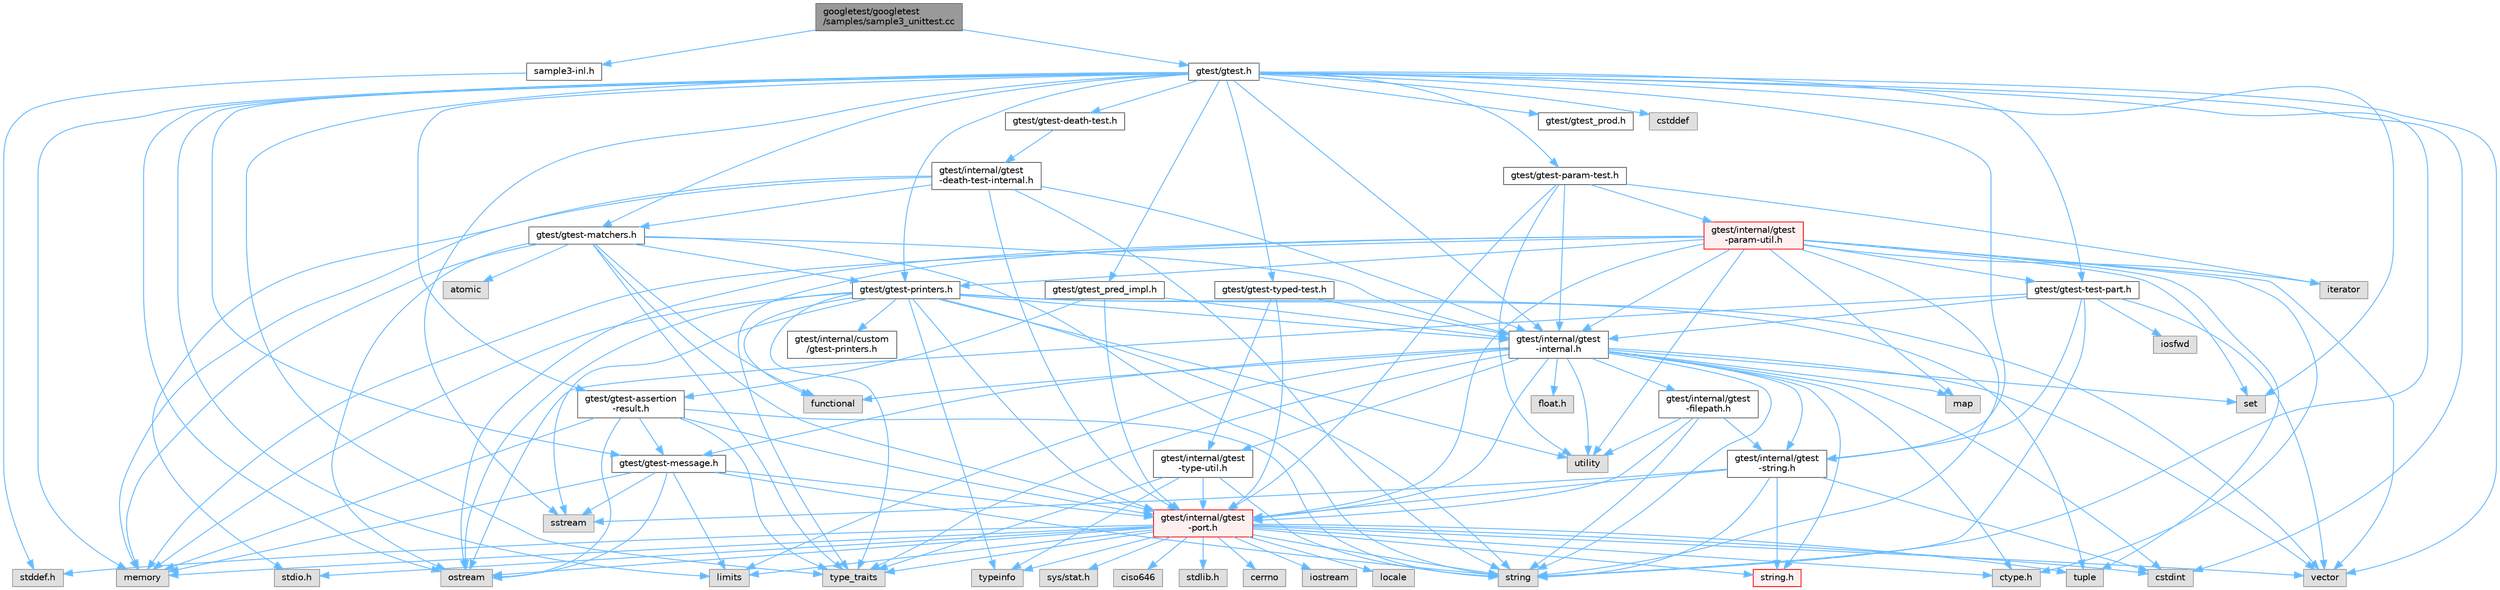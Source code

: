 digraph "googletest/googletest/samples/sample3_unittest.cc"
{
 // LATEX_PDF_SIZE
  bgcolor="transparent";
  edge [fontname=Helvetica,fontsize=10,labelfontname=Helvetica,labelfontsize=10];
  node [fontname=Helvetica,fontsize=10,shape=box,height=0.2,width=0.4];
  Node1 [id="Node000001",label="googletest/googletest\l/samples/sample3_unittest.cc",height=0.2,width=0.4,color="gray40", fillcolor="grey60", style="filled", fontcolor="black",tooltip=" "];
  Node1 -> Node2 [id="edge1_Node000001_Node000002",color="steelblue1",style="solid",tooltip=" "];
  Node2 [id="Node000002",label="sample3-inl.h",height=0.2,width=0.4,color="grey40", fillcolor="white", style="filled",URL="$sample3-inl_8h.html",tooltip=" "];
  Node2 -> Node3 [id="edge2_Node000002_Node000003",color="steelblue1",style="solid",tooltip=" "];
  Node3 [id="Node000003",label="stddef.h",height=0.2,width=0.4,color="grey60", fillcolor="#E0E0E0", style="filled",tooltip=" "];
  Node1 -> Node4 [id="edge3_Node000001_Node000004",color="steelblue1",style="solid",tooltip=" "];
  Node4 [id="Node000004",label="gtest/gtest.h",height=0.2,width=0.4,color="grey40", fillcolor="white", style="filled",URL="$gtest_8h.html",tooltip=" "];
  Node4 -> Node5 [id="edge4_Node000004_Node000005",color="steelblue1",style="solid",tooltip=" "];
  Node5 [id="Node000005",label="cstddef",height=0.2,width=0.4,color="grey60", fillcolor="#E0E0E0", style="filled",tooltip=" "];
  Node4 -> Node6 [id="edge5_Node000004_Node000006",color="steelblue1",style="solid",tooltip=" "];
  Node6 [id="Node000006",label="cstdint",height=0.2,width=0.4,color="grey60", fillcolor="#E0E0E0", style="filled",tooltip=" "];
  Node4 -> Node7 [id="edge6_Node000004_Node000007",color="steelblue1",style="solid",tooltip=" "];
  Node7 [id="Node000007",label="limits",height=0.2,width=0.4,color="grey60", fillcolor="#E0E0E0", style="filled",tooltip=" "];
  Node4 -> Node8 [id="edge7_Node000004_Node000008",color="steelblue1",style="solid",tooltip=" "];
  Node8 [id="Node000008",label="memory",height=0.2,width=0.4,color="grey60", fillcolor="#E0E0E0", style="filled",tooltip=" "];
  Node4 -> Node9 [id="edge8_Node000004_Node000009",color="steelblue1",style="solid",tooltip=" "];
  Node9 [id="Node000009",label="ostream",height=0.2,width=0.4,color="grey60", fillcolor="#E0E0E0", style="filled",tooltip=" "];
  Node4 -> Node10 [id="edge9_Node000004_Node000010",color="steelblue1",style="solid",tooltip=" "];
  Node10 [id="Node000010",label="set",height=0.2,width=0.4,color="grey60", fillcolor="#E0E0E0", style="filled",tooltip=" "];
  Node4 -> Node11 [id="edge10_Node000004_Node000011",color="steelblue1",style="solid",tooltip=" "];
  Node11 [id="Node000011",label="sstream",height=0.2,width=0.4,color="grey60", fillcolor="#E0E0E0", style="filled",tooltip=" "];
  Node4 -> Node12 [id="edge11_Node000004_Node000012",color="steelblue1",style="solid",tooltip=" "];
  Node12 [id="Node000012",label="string",height=0.2,width=0.4,color="grey60", fillcolor="#E0E0E0", style="filled",tooltip=" "];
  Node4 -> Node13 [id="edge12_Node000004_Node000013",color="steelblue1",style="solid",tooltip=" "];
  Node13 [id="Node000013",label="type_traits",height=0.2,width=0.4,color="grey60", fillcolor="#E0E0E0", style="filled",tooltip=" "];
  Node4 -> Node14 [id="edge13_Node000004_Node000014",color="steelblue1",style="solid",tooltip=" "];
  Node14 [id="Node000014",label="vector",height=0.2,width=0.4,color="grey60", fillcolor="#E0E0E0", style="filled",tooltip=" "];
  Node4 -> Node15 [id="edge14_Node000004_Node000015",color="steelblue1",style="solid",tooltip=" "];
  Node15 [id="Node000015",label="gtest/gtest-assertion\l-result.h",height=0.2,width=0.4,color="grey40", fillcolor="white", style="filled",URL="$gtest-assertion-result_8h.html",tooltip=" "];
  Node15 -> Node8 [id="edge15_Node000015_Node000008",color="steelblue1",style="solid",tooltip=" "];
  Node15 -> Node9 [id="edge16_Node000015_Node000009",color="steelblue1",style="solid",tooltip=" "];
  Node15 -> Node12 [id="edge17_Node000015_Node000012",color="steelblue1",style="solid",tooltip=" "];
  Node15 -> Node13 [id="edge18_Node000015_Node000013",color="steelblue1",style="solid",tooltip=" "];
  Node15 -> Node16 [id="edge19_Node000015_Node000016",color="steelblue1",style="solid",tooltip=" "];
  Node16 [id="Node000016",label="gtest/gtest-message.h",height=0.2,width=0.4,color="grey40", fillcolor="white", style="filled",URL="$gtest-message_8h.html",tooltip=" "];
  Node16 -> Node7 [id="edge20_Node000016_Node000007",color="steelblue1",style="solid",tooltip=" "];
  Node16 -> Node8 [id="edge21_Node000016_Node000008",color="steelblue1",style="solid",tooltip=" "];
  Node16 -> Node9 [id="edge22_Node000016_Node000009",color="steelblue1",style="solid",tooltip=" "];
  Node16 -> Node11 [id="edge23_Node000016_Node000011",color="steelblue1",style="solid",tooltip=" "];
  Node16 -> Node12 [id="edge24_Node000016_Node000012",color="steelblue1",style="solid",tooltip=" "];
  Node16 -> Node17 [id="edge25_Node000016_Node000017",color="steelblue1",style="solid",tooltip=" "];
  Node17 [id="Node000017",label="gtest/internal/gtest\l-port.h",height=0.2,width=0.4,color="red", fillcolor="#FFF0F0", style="filled",URL="$gtest-port_8h.html",tooltip=" "];
  Node17 -> Node18 [id="edge26_Node000017_Node000018",color="steelblue1",style="solid",tooltip=" "];
  Node18 [id="Node000018",label="ciso646",height=0.2,width=0.4,color="grey60", fillcolor="#E0E0E0", style="filled",tooltip=" "];
  Node17 -> Node19 [id="edge27_Node000017_Node000019",color="steelblue1",style="solid",tooltip=" "];
  Node19 [id="Node000019",label="ctype.h",height=0.2,width=0.4,color="grey60", fillcolor="#E0E0E0", style="filled",tooltip=" "];
  Node17 -> Node3 [id="edge28_Node000017_Node000003",color="steelblue1",style="solid",tooltip=" "];
  Node17 -> Node20 [id="edge29_Node000017_Node000020",color="steelblue1",style="solid",tooltip=" "];
  Node20 [id="Node000020",label="stdio.h",height=0.2,width=0.4,color="grey60", fillcolor="#E0E0E0", style="filled",tooltip=" "];
  Node17 -> Node21 [id="edge30_Node000017_Node000021",color="steelblue1",style="solid",tooltip=" "];
  Node21 [id="Node000021",label="stdlib.h",height=0.2,width=0.4,color="grey60", fillcolor="#E0E0E0", style="filled",tooltip=" "];
  Node17 -> Node22 [id="edge31_Node000017_Node000022",color="steelblue1",style="solid",tooltip=" "];
  Node22 [id="Node000022",label="string.h",height=0.2,width=0.4,color="red", fillcolor="#FFF0F0", style="filled",URL="$string_8h.html",tooltip=" "];
  Node17 -> Node33 [id="edge32_Node000017_Node000033",color="steelblue1",style="solid",tooltip=" "];
  Node33 [id="Node000033",label="cerrno",height=0.2,width=0.4,color="grey60", fillcolor="#E0E0E0", style="filled",tooltip=" "];
  Node17 -> Node6 [id="edge33_Node000017_Node000006",color="steelblue1",style="solid",tooltip=" "];
  Node17 -> Node34 [id="edge34_Node000017_Node000034",color="steelblue1",style="solid",tooltip=" "];
  Node34 [id="Node000034",label="iostream",height=0.2,width=0.4,color="grey60", fillcolor="#E0E0E0", style="filled",tooltip=" "];
  Node17 -> Node7 [id="edge35_Node000017_Node000007",color="steelblue1",style="solid",tooltip=" "];
  Node17 -> Node35 [id="edge36_Node000017_Node000035",color="steelblue1",style="solid",tooltip=" "];
  Node35 [id="Node000035",label="locale",height=0.2,width=0.4,color="grey60", fillcolor="#E0E0E0", style="filled",tooltip=" "];
  Node17 -> Node8 [id="edge37_Node000017_Node000008",color="steelblue1",style="solid",tooltip=" "];
  Node17 -> Node9 [id="edge38_Node000017_Node000009",color="steelblue1",style="solid",tooltip=" "];
  Node17 -> Node12 [id="edge39_Node000017_Node000012",color="steelblue1",style="solid",tooltip=" "];
  Node17 -> Node36 [id="edge40_Node000017_Node000036",color="steelblue1",style="solid",tooltip=" "];
  Node36 [id="Node000036",label="tuple",height=0.2,width=0.4,color="grey60", fillcolor="#E0E0E0", style="filled",tooltip=" "];
  Node17 -> Node13 [id="edge41_Node000017_Node000013",color="steelblue1",style="solid",tooltip=" "];
  Node17 -> Node14 [id="edge42_Node000017_Node000014",color="steelblue1",style="solid",tooltip=" "];
  Node17 -> Node37 [id="edge43_Node000017_Node000037",color="steelblue1",style="solid",tooltip=" "];
  Node37 [id="Node000037",label="sys/stat.h",height=0.2,width=0.4,color="grey60", fillcolor="#E0E0E0", style="filled",tooltip=" "];
  Node17 -> Node44 [id="edge44_Node000017_Node000044",color="steelblue1",style="solid",tooltip=" "];
  Node44 [id="Node000044",label="typeinfo",height=0.2,width=0.4,color="grey60", fillcolor="#E0E0E0", style="filled",tooltip=" "];
  Node15 -> Node17 [id="edge45_Node000015_Node000017",color="steelblue1",style="solid",tooltip=" "];
  Node4 -> Node45 [id="edge46_Node000004_Node000045",color="steelblue1",style="solid",tooltip=" "];
  Node45 [id="Node000045",label="gtest/gtest-death-test.h",height=0.2,width=0.4,color="grey40", fillcolor="white", style="filled",URL="$gtest-death-test_8h.html",tooltip=" "];
  Node45 -> Node46 [id="edge47_Node000045_Node000046",color="steelblue1",style="solid",tooltip=" "];
  Node46 [id="Node000046",label="gtest/internal/gtest\l-death-test-internal.h",height=0.2,width=0.4,color="grey40", fillcolor="white", style="filled",URL="$gtest-death-test-internal_8h.html",tooltip=" "];
  Node46 -> Node20 [id="edge48_Node000046_Node000020",color="steelblue1",style="solid",tooltip=" "];
  Node46 -> Node8 [id="edge49_Node000046_Node000008",color="steelblue1",style="solid",tooltip=" "];
  Node46 -> Node12 [id="edge50_Node000046_Node000012",color="steelblue1",style="solid",tooltip=" "];
  Node46 -> Node47 [id="edge51_Node000046_Node000047",color="steelblue1",style="solid",tooltip=" "];
  Node47 [id="Node000047",label="gtest/gtest-matchers.h",height=0.2,width=0.4,color="grey40", fillcolor="white", style="filled",URL="$gtest-matchers_8h.html",tooltip=" "];
  Node47 -> Node48 [id="edge52_Node000047_Node000048",color="steelblue1",style="solid",tooltip=" "];
  Node48 [id="Node000048",label="atomic",height=0.2,width=0.4,color="grey60", fillcolor="#E0E0E0", style="filled",tooltip=" "];
  Node47 -> Node49 [id="edge53_Node000047_Node000049",color="steelblue1",style="solid",tooltip=" "];
  Node49 [id="Node000049",label="functional",height=0.2,width=0.4,color="grey60", fillcolor="#E0E0E0", style="filled",tooltip=" "];
  Node47 -> Node8 [id="edge54_Node000047_Node000008",color="steelblue1",style="solid",tooltip=" "];
  Node47 -> Node9 [id="edge55_Node000047_Node000009",color="steelblue1",style="solid",tooltip=" "];
  Node47 -> Node12 [id="edge56_Node000047_Node000012",color="steelblue1",style="solid",tooltip=" "];
  Node47 -> Node13 [id="edge57_Node000047_Node000013",color="steelblue1",style="solid",tooltip=" "];
  Node47 -> Node50 [id="edge58_Node000047_Node000050",color="steelblue1",style="solid",tooltip=" "];
  Node50 [id="Node000050",label="gtest/gtest-printers.h",height=0.2,width=0.4,color="grey40", fillcolor="white", style="filled",URL="$gtest-printers_8h.html",tooltip=" "];
  Node50 -> Node49 [id="edge59_Node000050_Node000049",color="steelblue1",style="solid",tooltip=" "];
  Node50 -> Node8 [id="edge60_Node000050_Node000008",color="steelblue1",style="solid",tooltip=" "];
  Node50 -> Node9 [id="edge61_Node000050_Node000009",color="steelblue1",style="solid",tooltip=" "];
  Node50 -> Node11 [id="edge62_Node000050_Node000011",color="steelblue1",style="solid",tooltip=" "];
  Node50 -> Node12 [id="edge63_Node000050_Node000012",color="steelblue1",style="solid",tooltip=" "];
  Node50 -> Node36 [id="edge64_Node000050_Node000036",color="steelblue1",style="solid",tooltip=" "];
  Node50 -> Node13 [id="edge65_Node000050_Node000013",color="steelblue1",style="solid",tooltip=" "];
  Node50 -> Node44 [id="edge66_Node000050_Node000044",color="steelblue1",style="solid",tooltip=" "];
  Node50 -> Node27 [id="edge67_Node000050_Node000027",color="steelblue1",style="solid",tooltip=" "];
  Node27 [id="Node000027",label="utility",height=0.2,width=0.4,color="grey60", fillcolor="#E0E0E0", style="filled",tooltip=" "];
  Node50 -> Node14 [id="edge68_Node000050_Node000014",color="steelblue1",style="solid",tooltip=" "];
  Node50 -> Node51 [id="edge69_Node000050_Node000051",color="steelblue1",style="solid",tooltip=" "];
  Node51 [id="Node000051",label="gtest/internal/gtest\l-internal.h",height=0.2,width=0.4,color="grey40", fillcolor="white", style="filled",URL="$gtest-internal_8h.html",tooltip=" "];
  Node51 -> Node17 [id="edge70_Node000051_Node000017",color="steelblue1",style="solid",tooltip=" "];
  Node51 -> Node19 [id="edge71_Node000051_Node000019",color="steelblue1",style="solid",tooltip=" "];
  Node51 -> Node52 [id="edge72_Node000051_Node000052",color="steelblue1",style="solid",tooltip=" "];
  Node52 [id="Node000052",label="float.h",height=0.2,width=0.4,color="grey60", fillcolor="#E0E0E0", style="filled",tooltip=" "];
  Node51 -> Node22 [id="edge73_Node000051_Node000022",color="steelblue1",style="solid",tooltip=" "];
  Node51 -> Node6 [id="edge74_Node000051_Node000006",color="steelblue1",style="solid",tooltip=" "];
  Node51 -> Node49 [id="edge75_Node000051_Node000049",color="steelblue1",style="solid",tooltip=" "];
  Node51 -> Node7 [id="edge76_Node000051_Node000007",color="steelblue1",style="solid",tooltip=" "];
  Node51 -> Node53 [id="edge77_Node000051_Node000053",color="steelblue1",style="solid",tooltip=" "];
  Node53 [id="Node000053",label="map",height=0.2,width=0.4,color="grey60", fillcolor="#E0E0E0", style="filled",tooltip=" "];
  Node51 -> Node10 [id="edge78_Node000051_Node000010",color="steelblue1",style="solid",tooltip=" "];
  Node51 -> Node12 [id="edge79_Node000051_Node000012",color="steelblue1",style="solid",tooltip=" "];
  Node51 -> Node13 [id="edge80_Node000051_Node000013",color="steelblue1",style="solid",tooltip=" "];
  Node51 -> Node27 [id="edge81_Node000051_Node000027",color="steelblue1",style="solid",tooltip=" "];
  Node51 -> Node14 [id="edge82_Node000051_Node000014",color="steelblue1",style="solid",tooltip=" "];
  Node51 -> Node16 [id="edge83_Node000051_Node000016",color="steelblue1",style="solid",tooltip=" "];
  Node51 -> Node54 [id="edge84_Node000051_Node000054",color="steelblue1",style="solid",tooltip=" "];
  Node54 [id="Node000054",label="gtest/internal/gtest\l-filepath.h",height=0.2,width=0.4,color="grey40", fillcolor="white", style="filled",URL="$gtest-filepath_8h.html",tooltip=" "];
  Node54 -> Node12 [id="edge85_Node000054_Node000012",color="steelblue1",style="solid",tooltip=" "];
  Node54 -> Node27 [id="edge86_Node000054_Node000027",color="steelblue1",style="solid",tooltip=" "];
  Node54 -> Node17 [id="edge87_Node000054_Node000017",color="steelblue1",style="solid",tooltip=" "];
  Node54 -> Node55 [id="edge88_Node000054_Node000055",color="steelblue1",style="solid",tooltip=" "];
  Node55 [id="Node000055",label="gtest/internal/gtest\l-string.h",height=0.2,width=0.4,color="grey40", fillcolor="white", style="filled",URL="$gtest-string_8h.html",tooltip=" "];
  Node55 -> Node22 [id="edge89_Node000055_Node000022",color="steelblue1",style="solid",tooltip=" "];
  Node55 -> Node6 [id="edge90_Node000055_Node000006",color="steelblue1",style="solid",tooltip=" "];
  Node55 -> Node11 [id="edge91_Node000055_Node000011",color="steelblue1",style="solid",tooltip=" "];
  Node55 -> Node12 [id="edge92_Node000055_Node000012",color="steelblue1",style="solid",tooltip=" "];
  Node55 -> Node17 [id="edge93_Node000055_Node000017",color="steelblue1",style="solid",tooltip=" "];
  Node51 -> Node55 [id="edge94_Node000051_Node000055",color="steelblue1",style="solid",tooltip=" "];
  Node51 -> Node56 [id="edge95_Node000051_Node000056",color="steelblue1",style="solid",tooltip=" "];
  Node56 [id="Node000056",label="gtest/internal/gtest\l-type-util.h",height=0.2,width=0.4,color="grey40", fillcolor="white", style="filled",URL="$gtest-type-util_8h.html",tooltip=" "];
  Node56 -> Node12 [id="edge96_Node000056_Node000012",color="steelblue1",style="solid",tooltip=" "];
  Node56 -> Node13 [id="edge97_Node000056_Node000013",color="steelblue1",style="solid",tooltip=" "];
  Node56 -> Node44 [id="edge98_Node000056_Node000044",color="steelblue1",style="solid",tooltip=" "];
  Node56 -> Node17 [id="edge99_Node000056_Node000017",color="steelblue1",style="solid",tooltip=" "];
  Node50 -> Node17 [id="edge100_Node000050_Node000017",color="steelblue1",style="solid",tooltip=" "];
  Node50 -> Node57 [id="edge101_Node000050_Node000057",color="steelblue1",style="solid",tooltip=" "];
  Node57 [id="Node000057",label="gtest/internal/custom\l/gtest-printers.h",height=0.2,width=0.4,color="grey40", fillcolor="white", style="filled",URL="$internal_2custom_2gtest-printers_8h.html",tooltip=" "];
  Node47 -> Node51 [id="edge102_Node000047_Node000051",color="steelblue1",style="solid",tooltip=" "];
  Node47 -> Node17 [id="edge103_Node000047_Node000017",color="steelblue1",style="solid",tooltip=" "];
  Node46 -> Node51 [id="edge104_Node000046_Node000051",color="steelblue1",style="solid",tooltip=" "];
  Node46 -> Node17 [id="edge105_Node000046_Node000017",color="steelblue1",style="solid",tooltip=" "];
  Node4 -> Node47 [id="edge106_Node000004_Node000047",color="steelblue1",style="solid",tooltip=" "];
  Node4 -> Node16 [id="edge107_Node000004_Node000016",color="steelblue1",style="solid",tooltip=" "];
  Node4 -> Node58 [id="edge108_Node000004_Node000058",color="steelblue1",style="solid",tooltip=" "];
  Node58 [id="Node000058",label="gtest/gtest-param-test.h",height=0.2,width=0.4,color="grey40", fillcolor="white", style="filled",URL="$gtest-param-test_8h.html",tooltip=" "];
  Node58 -> Node29 [id="edge109_Node000058_Node000029",color="steelblue1",style="solid",tooltip=" "];
  Node29 [id="Node000029",label="iterator",height=0.2,width=0.4,color="grey60", fillcolor="#E0E0E0", style="filled",tooltip=" "];
  Node58 -> Node27 [id="edge110_Node000058_Node000027",color="steelblue1",style="solid",tooltip=" "];
  Node58 -> Node51 [id="edge111_Node000058_Node000051",color="steelblue1",style="solid",tooltip=" "];
  Node58 -> Node59 [id="edge112_Node000058_Node000059",color="steelblue1",style="solid",tooltip=" "];
  Node59 [id="Node000059",label="gtest/internal/gtest\l-param-util.h",height=0.2,width=0.4,color="red", fillcolor="#FFF0F0", style="filled",URL="$gtest-param-util_8h.html",tooltip=" "];
  Node59 -> Node19 [id="edge113_Node000059_Node000019",color="steelblue1",style="solid",tooltip=" "];
  Node59 -> Node29 [id="edge114_Node000059_Node000029",color="steelblue1",style="solid",tooltip=" "];
  Node59 -> Node53 [id="edge115_Node000059_Node000053",color="steelblue1",style="solid",tooltip=" "];
  Node59 -> Node8 [id="edge116_Node000059_Node000008",color="steelblue1",style="solid",tooltip=" "];
  Node59 -> Node9 [id="edge117_Node000059_Node000009",color="steelblue1",style="solid",tooltip=" "];
  Node59 -> Node10 [id="edge118_Node000059_Node000010",color="steelblue1",style="solid",tooltip=" "];
  Node59 -> Node12 [id="edge119_Node000059_Node000012",color="steelblue1",style="solid",tooltip=" "];
  Node59 -> Node36 [id="edge120_Node000059_Node000036",color="steelblue1",style="solid",tooltip=" "];
  Node59 -> Node13 [id="edge121_Node000059_Node000013",color="steelblue1",style="solid",tooltip=" "];
  Node59 -> Node27 [id="edge122_Node000059_Node000027",color="steelblue1",style="solid",tooltip=" "];
  Node59 -> Node14 [id="edge123_Node000059_Node000014",color="steelblue1",style="solid",tooltip=" "];
  Node59 -> Node50 [id="edge124_Node000059_Node000050",color="steelblue1",style="solid",tooltip=" "];
  Node59 -> Node62 [id="edge125_Node000059_Node000062",color="steelblue1",style="solid",tooltip=" "];
  Node62 [id="Node000062",label="gtest/gtest-test-part.h",height=0.2,width=0.4,color="grey40", fillcolor="white", style="filled",URL="$gtest-test-part_8h.html",tooltip=" "];
  Node62 -> Node63 [id="edge126_Node000062_Node000063",color="steelblue1",style="solid",tooltip=" "];
  Node63 [id="Node000063",label="iosfwd",height=0.2,width=0.4,color="grey60", fillcolor="#E0E0E0", style="filled",tooltip=" "];
  Node62 -> Node9 [id="edge127_Node000062_Node000009",color="steelblue1",style="solid",tooltip=" "];
  Node62 -> Node12 [id="edge128_Node000062_Node000012",color="steelblue1",style="solid",tooltip=" "];
  Node62 -> Node14 [id="edge129_Node000062_Node000014",color="steelblue1",style="solid",tooltip=" "];
  Node62 -> Node51 [id="edge130_Node000062_Node000051",color="steelblue1",style="solid",tooltip=" "];
  Node62 -> Node55 [id="edge131_Node000062_Node000055",color="steelblue1",style="solid",tooltip=" "];
  Node59 -> Node51 [id="edge132_Node000059_Node000051",color="steelblue1",style="solid",tooltip=" "];
  Node59 -> Node17 [id="edge133_Node000059_Node000017",color="steelblue1",style="solid",tooltip=" "];
  Node58 -> Node17 [id="edge134_Node000058_Node000017",color="steelblue1",style="solid",tooltip=" "];
  Node4 -> Node50 [id="edge135_Node000004_Node000050",color="steelblue1",style="solid",tooltip=" "];
  Node4 -> Node62 [id="edge136_Node000004_Node000062",color="steelblue1",style="solid",tooltip=" "];
  Node4 -> Node64 [id="edge137_Node000004_Node000064",color="steelblue1",style="solid",tooltip=" "];
  Node64 [id="Node000064",label="gtest/gtest-typed-test.h",height=0.2,width=0.4,color="grey40", fillcolor="white", style="filled",URL="$gtest-typed-test_8h.html",tooltip=" "];
  Node64 -> Node51 [id="edge138_Node000064_Node000051",color="steelblue1",style="solid",tooltip=" "];
  Node64 -> Node17 [id="edge139_Node000064_Node000017",color="steelblue1",style="solid",tooltip=" "];
  Node64 -> Node56 [id="edge140_Node000064_Node000056",color="steelblue1",style="solid",tooltip=" "];
  Node4 -> Node65 [id="edge141_Node000004_Node000065",color="steelblue1",style="solid",tooltip=" "];
  Node65 [id="Node000065",label="gtest/gtest_pred_impl.h",height=0.2,width=0.4,color="grey40", fillcolor="white", style="filled",URL="$gtest__pred__impl_8h.html",tooltip=" "];
  Node65 -> Node15 [id="edge142_Node000065_Node000015",color="steelblue1",style="solid",tooltip=" "];
  Node65 -> Node51 [id="edge143_Node000065_Node000051",color="steelblue1",style="solid",tooltip=" "];
  Node65 -> Node17 [id="edge144_Node000065_Node000017",color="steelblue1",style="solid",tooltip=" "];
  Node4 -> Node66 [id="edge145_Node000004_Node000066",color="steelblue1",style="solid",tooltip=" "];
  Node66 [id="Node000066",label="gtest/gtest_prod.h",height=0.2,width=0.4,color="grey40", fillcolor="white", style="filled",URL="$gtest__prod_8h.html",tooltip=" "];
  Node4 -> Node51 [id="edge146_Node000004_Node000051",color="steelblue1",style="solid",tooltip=" "];
  Node4 -> Node55 [id="edge147_Node000004_Node000055",color="steelblue1",style="solid",tooltip=" "];
}
